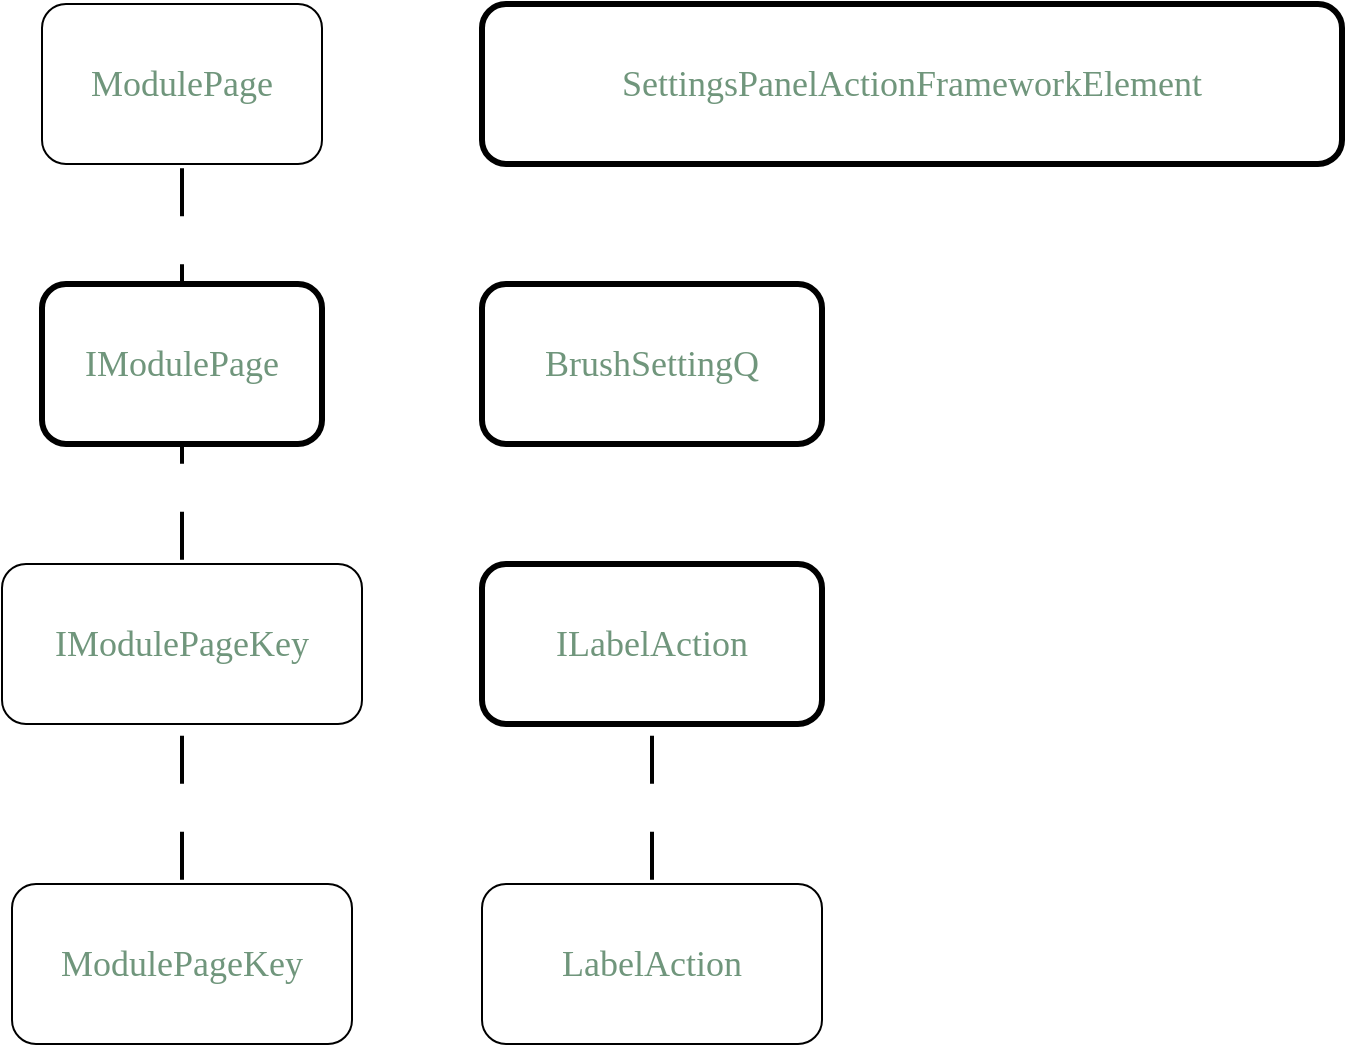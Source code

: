 <mxfile version="24.7.17" pages="2">
  <diagram name="CORE Диаграмма" id="ia_T1l1x6hs6FPcz-3SK">
    <mxGraphModel dx="2745" dy="1580" grid="0" gridSize="10" guides="1" tooltips="1" connect="1" arrows="1" fold="1" page="0" pageScale="1" pageWidth="827" pageHeight="1169" math="0" shadow="0">
      <root>
        <mxCell id="0" />
        <mxCell id="1" parent="0" />
        <mxCell id="MWzFeV6izfAVd_EmdzCG-1" style="rounded=0;orthogonalLoop=1;jettySize=auto;html=1;flowAnimation=1;dashed=1;dashPattern=12 12;endArrow=none;endFill=0;shadow=0;strokeWidth=2;fontColor=#70967C;" edge="1" parent="1" source="MWzFeV6izfAVd_EmdzCG-7" target="MWzFeV6izfAVd_EmdzCG-2">
          <mxGeometry relative="1" as="geometry">
            <mxPoint x="370" y="240" as="sourcePoint" />
          </mxGeometry>
        </mxCell>
        <mxCell id="MWzFeV6izfAVd_EmdzCG-2" value="IModulePage" style="rounded=1;whiteSpace=wrap;fontSize=18;fontColor=#70967C;fontFamily=Lucida Console;strokeWidth=3;" vertex="1" parent="1">
          <mxGeometry x="70" y="190" width="140" height="80" as="geometry" />
        </mxCell>
        <mxCell id="MWzFeV6izfAVd_EmdzCG-3" value="ModulePage" style="rounded=1;whiteSpace=wrap;fontSize=18;fontColor=#70967C;fontFamily=Lucida Console;" vertex="1" parent="1">
          <mxGeometry x="70" y="50" width="140" height="80" as="geometry" />
        </mxCell>
        <mxCell id="MWzFeV6izfAVd_EmdzCG-4" style="rounded=0;orthogonalLoop=1;jettySize=auto;html=1;flowAnimation=1;strokeWidth=2;endArrow=none;endFill=0;dashed=1;dashPattern=12 12;" edge="1" parent="1" source="MWzFeV6izfAVd_EmdzCG-5" target="MWzFeV6izfAVd_EmdzCG-7">
          <mxGeometry relative="1" as="geometry" />
        </mxCell>
        <mxCell id="MWzFeV6izfAVd_EmdzCG-5" value="ModulePageKey" style="rounded=1;whiteSpace=wrap;fontSize=18;fontColor=#70967C;fontFamily=Lucida Console;" vertex="1" parent="1">
          <mxGeometry x="55" y="490" width="170" height="80" as="geometry" />
        </mxCell>
        <mxCell id="MWzFeV6izfAVd_EmdzCG-6" value="" style="rounded=0;orthogonalLoop=1;jettySize=auto;html=1;endArrow=none;endFill=0;flowAnimation=1;dashed=1;dashPattern=12 12;jumpSize=6;jumpStyle=none;strokeWidth=2;" edge="1" parent="1" source="MWzFeV6izfAVd_EmdzCG-3" target="MWzFeV6izfAVd_EmdzCG-2">
          <mxGeometry relative="1" as="geometry">
            <mxPoint x="-50" y="480" as="sourcePoint" />
            <mxPoint x="140" y="270" as="targetPoint" />
          </mxGeometry>
        </mxCell>
        <mxCell id="MWzFeV6izfAVd_EmdzCG-7" value="IModulePageKey" style="rounded=1;whiteSpace=wrap;fontSize=18;fontColor=#70967C;fontFamily=Lucida Console;" vertex="1" parent="1">
          <mxGeometry x="50" y="330" width="180" height="80" as="geometry" />
        </mxCell>
        <mxCell id="MWzFeV6izfAVd_EmdzCG-8" value="BrushSettingQ" style="rounded=1;whiteSpace=wrap;fontSize=18;fontColor=#70967C;fontFamily=Lucida Console;strokeWidth=3;" vertex="1" parent="1">
          <mxGeometry x="290" y="190" width="170" height="80" as="geometry" />
        </mxCell>
        <mxCell id="MWzFeV6izfAVd_EmdzCG-9" value="ILabelAction" style="rounded=1;whiteSpace=wrap;fontSize=18;fontColor=#70967C;fontFamily=Lucida Console;strokeWidth=3;" vertex="1" parent="1">
          <mxGeometry x="290" y="330" width="170" height="80" as="geometry" />
        </mxCell>
        <mxCell id="MWzFeV6izfAVd_EmdzCG-10" style="edgeStyle=orthogonalEdgeStyle;rounded=0;orthogonalLoop=1;jettySize=auto;html=1;strokeWidth=2;endArrow=none;endFill=0;dashed=1;dashPattern=12 12;flowAnimation=1;" edge="1" parent="1" source="MWzFeV6izfAVd_EmdzCG-11" target="MWzFeV6izfAVd_EmdzCG-9">
          <mxGeometry relative="1" as="geometry" />
        </mxCell>
        <mxCell id="MWzFeV6izfAVd_EmdzCG-11" value="LabelAction" style="rounded=1;whiteSpace=wrap;fontSize=18;fontColor=#70967C;fontFamily=Lucida Console;strokeWidth=1;" vertex="1" parent="1">
          <mxGeometry x="290" y="490" width="170" height="80" as="geometry" />
        </mxCell>
        <mxCell id="MWzFeV6izfAVd_EmdzCG-12" value="SettingsPanelActionFrameworkElement" style="rounded=1;whiteSpace=wrap;fontSize=18;fontColor=#70967C;fontFamily=Lucida Console;strokeWidth=3;" vertex="1" parent="1">
          <mxGeometry x="290" y="50" width="430" height="80" as="geometry" />
        </mxCell>
      </root>
    </mxGraphModel>
  </diagram>
  <diagram id="-gB4cSZo6_3nMkcXz_vv" name="FRONT Диаграмма">
    <mxGraphModel dx="5294" dy="2296" grid="0" gridSize="10" guides="1" tooltips="1" connect="1" arrows="1" fold="1" page="0" pageScale="1" pageWidth="827" pageHeight="1169" math="0" shadow="0">
      <root>
        <mxCell id="0" />
        <mxCell id="1" parent="0" />
        <mxCell id="M7uNiLFjUKpO2VLpQJOE-1" value="IIELObject" style="rounded=1;whiteSpace=wrap;fontSize=18;fontColor=#70967C;fontFamily=Lucida Console;strokeWidth=3;" vertex="1" parent="1">
          <mxGeometry x="-1397" y="270" width="180" height="80" as="geometry" />
        </mxCell>
        <mxCell id="M7uNiLFjUKpO2VLpQJOE-2" style="rounded=1;orthogonalLoop=1;jettySize=auto;html=1;strokeWidth=2;dashed=1;dashPattern=12 12;endArrow=none;endFill=0;flowAnimation=1;" edge="1" parent="1" source="M7uNiLFjUKpO2VLpQJOE-4" target="M7uNiLFjUKpO2VLpQJOE-1">
          <mxGeometry relative="1" as="geometry" />
        </mxCell>
        <mxCell id="M7uNiLFjUKpO2VLpQJOE-3" style="rounded=1;orthogonalLoop=1;jettySize=auto;html=1;endArrow=none;endFill=0;dashed=1;dashPattern=12 12;strokeWidth=2;flowAnimation=1;" edge="1" parent="1" source="M7uNiLFjUKpO2VLpQJOE-4" target="M7uNiLFjUKpO2VLpQJOE-24">
          <mxGeometry relative="1" as="geometry" />
        </mxCell>
        <mxCell id="M7uNiLFjUKpO2VLpQJOE-4" value="IIELButton" style="rounded=1;whiteSpace=wrap;fontSize=18;fontColor=#70967C;fontFamily=Lucida Console;" vertex="1" parent="1">
          <mxGeometry x="-1060" y="500" width="180" height="80" as="geometry" />
        </mxCell>
        <mxCell id="M7uNiLFjUKpO2VLpQJOE-5" style="rounded=1;orthogonalLoop=1;jettySize=auto;html=1;endArrow=none;endFill=0;strokeWidth=2;dashed=1;dashPattern=12 12;flowAnimation=1;" edge="1" parent="1" source="M7uNiLFjUKpO2VLpQJOE-6" target="M7uNiLFjUKpO2VLpQJOE-4">
          <mxGeometry relative="1" as="geometry" />
        </mxCell>
        <mxCell id="M7uNiLFjUKpO2VLpQJOE-6" value="IIELButtonDefault" style="rounded=1;whiteSpace=wrap;fontSize=18;fontColor=#70967C;fontFamily=Lucida Console;" vertex="1" parent="1">
          <mxGeometry x="-1180" y="626" width="210" height="80" as="geometry" />
        </mxCell>
        <mxCell id="M7uNiLFjUKpO2VLpQJOE-7" style="rounded=1;orthogonalLoop=1;jettySize=auto;html=1;endArrow=none;endFill=0;startArrow=none;startFill=0;dashed=1;dashPattern=12 12;flowAnimation=1;strokeWidth=2;" edge="1" parent="1" source="M7uNiLFjUKpO2VLpQJOE-9" target="M7uNiLFjUKpO2VLpQJOE-4">
          <mxGeometry relative="1" as="geometry" />
        </mxCell>
        <mxCell id="M7uNiLFjUKpO2VLpQJOE-8" style="rounded=1;orthogonalLoop=1;jettySize=auto;html=1;endArrow=none;endFill=0;dashed=1;dashPattern=12 12;flowAnimation=1;strokeWidth=2;" edge="1" parent="1" source="M7uNiLFjUKpO2VLpQJOE-9" target="M7uNiLFjUKpO2VLpQJOE-18">
          <mxGeometry relative="1" as="geometry" />
        </mxCell>
        <mxCell id="M7uNiLFjUKpO2VLpQJOE-9" value="IIELButtonKey" style="rounded=1;whiteSpace=wrap;fontSize=18;fontColor=#70967C;fontFamily=Lucida Console;" vertex="1" parent="1">
          <mxGeometry x="-938" y="368" width="180" height="80" as="geometry" />
        </mxCell>
        <mxCell id="M7uNiLFjUKpO2VLpQJOE-10" value="IPageKey" style="rounded=1;whiteSpace=wrap;fontSize=18;fontColor=#70967C;fontFamily=Lucida Console;" vertex="1" parent="1">
          <mxGeometry x="-570" y="160" width="180" height="80" as="geometry" />
        </mxCell>
        <mxCell id="M7uNiLFjUKpO2VLpQJOE-11" style="rounded=1;orthogonalLoop=1;jettySize=auto;html=1;dashed=1;dashPattern=12 12;strokeWidth=2;endArrow=none;endFill=0;flowAnimation=1;" edge="1" parent="1" source="M7uNiLFjUKpO2VLpQJOE-10" target="M7uNiLFjUKpO2VLpQJOE-14">
          <mxGeometry relative="1" as="geometry">
            <mxPoint x="-940" y="470" as="sourcePoint" />
            <mxPoint x="-670" y="540" as="targetPoint" />
          </mxGeometry>
        </mxCell>
        <mxCell id="M7uNiLFjUKpO2VLpQJOE-12" style="rounded=1;orthogonalLoop=1;jettySize=auto;html=1;strokeWidth=2;endArrow=none;endFill=0;dashed=1;dashPattern=12 12;flowAnimation=1;" edge="1" parent="1" source="M7uNiLFjUKpO2VLpQJOE-13" target="M7uNiLFjUKpO2VLpQJOE-14">
          <mxGeometry relative="1" as="geometry" />
        </mxCell>
        <mxCell id="M7uNiLFjUKpO2VLpQJOE-13" value="IPageDefault" style="rounded=1;whiteSpace=wrap;fontSize=18;fontColor=#70967C;fontFamily=Lucida Console;" vertex="1" parent="1">
          <mxGeometry x="-570" y="460" width="180" height="80" as="geometry" />
        </mxCell>
        <mxCell id="M7uNiLFjUKpO2VLpQJOE-14" value="IPage" style="rounded=1;whiteSpace=wrap;fontSize=18;fontColor=#70967C;fontFamily=Lucida Console;strokeWidth=3;" vertex="1" parent="1">
          <mxGeometry x="-570" y="310" width="180" height="80" as="geometry" />
        </mxCell>
        <mxCell id="M7uNiLFjUKpO2VLpQJOE-15" style="rounded=1;orthogonalLoop=1;jettySize=auto;html=1;endArrow=none;endFill=0;startArrow=none;startFill=0;dashed=1;dashPattern=12 12;flowAnimation=1;strokeWidth=2;" edge="1" parent="1" source="M7uNiLFjUKpO2VLpQJOE-16" target="M7uNiLFjUKpO2VLpQJOE-1">
          <mxGeometry relative="1" as="geometry" />
        </mxCell>
        <mxCell id="M7uNiLFjUKpO2VLpQJOE-16" value="IIELFrame" style="rounded=1;whiteSpace=wrap;fontSize=18;fontColor=#70967C;fontFamily=Lucida Console;" vertex="1" parent="1">
          <mxGeometry x="-1369" y="-11" width="180" height="80" as="geometry" />
        </mxCell>
        <mxCell id="M7uNiLFjUKpO2VLpQJOE-17" style="rounded=1;orthogonalLoop=1;jettySize=auto;html=1;strokeWidth=2;endArrow=none;endFill=0;dashed=1;dashPattern=12 12;flowAnimation=1;" edge="1" parent="1" source="M7uNiLFjUKpO2VLpQJOE-18" target="M7uNiLFjUKpO2VLpQJOE-1">
          <mxGeometry relative="1" as="geometry" />
        </mxCell>
        <mxCell id="M7uNiLFjUKpO2VLpQJOE-18" value="IIELObjectKey" style="rounded=1;whiteSpace=wrap;fontSize=18;fontColor=#70967C;fontFamily=Lucida Console;" vertex="1" parent="1">
          <mxGeometry x="-1150" y="270" width="180" height="80" as="geometry" />
        </mxCell>
        <mxCell id="M7uNiLFjUKpO2VLpQJOE-19" style="rounded=1;orthogonalLoop=1;jettySize=auto;html=1;endArrow=none;endFill=0;dashed=1;dashPattern=12 12;strokeWidth=2;flowAnimation=1;" edge="1" parent="1" source="M7uNiLFjUKpO2VLpQJOE-20" target="M7uNiLFjUKpO2VLpQJOE-16">
          <mxGeometry relative="1" as="geometry" />
        </mxCell>
        <mxCell id="M7uNiLFjUKpO2VLpQJOE-20" value="IIELFrameDefault" style="rounded=1;whiteSpace=wrap;fontSize=18;fontColor=#70967C;fontFamily=Lucida Console;" vertex="1" parent="1">
          <mxGeometry x="-1580" y="-130" width="200" height="80" as="geometry" />
        </mxCell>
        <mxCell id="M7uNiLFjUKpO2VLpQJOE-21" value="IIELFrameKey" style="rounded=1;whiteSpace=wrap;fontSize=18;fontColor=#70967C;fontFamily=Lucida Console;" vertex="1" parent="1">
          <mxGeometry x="-1165" y="111" width="180" height="80" as="geometry" />
        </mxCell>
        <mxCell id="M7uNiLFjUKpO2VLpQJOE-22" style="rounded=1;orthogonalLoop=1;jettySize=auto;html=1;endArrow=none;endFill=0;dashed=1;dashPattern=12 12;strokeWidth=2;flowAnimation=1;" edge="1" parent="1" source="M7uNiLFjUKpO2VLpQJOE-21" target="M7uNiLFjUKpO2VLpQJOE-16">
          <mxGeometry relative="1" as="geometry">
            <mxPoint x="-1079" y="40" as="sourcePoint" />
            <mxPoint x="-960" y="210" as="targetPoint" />
          </mxGeometry>
        </mxCell>
        <mxCell id="M7uNiLFjUKpO2VLpQJOE-23" style="rounded=1;orthogonalLoop=1;jettySize=auto;html=1;endArrow=none;endFill=0;dashed=1;dashPattern=12 12;strokeWidth=2;flowAnimation=1;" edge="1" parent="1" source="M7uNiLFjUKpO2VLpQJOE-21" target="M7uNiLFjUKpO2VLpQJOE-18">
          <mxGeometry relative="1" as="geometry">
            <mxPoint x="-1094" y="40" as="sourcePoint" />
            <mxPoint x="-1056" y="140" as="targetPoint" />
          </mxGeometry>
        </mxCell>
        <mxCell id="M7uNiLFjUKpO2VLpQJOE-24" value="IIELControl" style="rounded=1;whiteSpace=wrap;fontSize=18;fontColor=#70967C;fontFamily=Lucida Console;strokeWidth=3;" vertex="1" parent="1">
          <mxGeometry x="-1510" y="500" width="180" height="80" as="geometry" />
        </mxCell>
        <mxCell id="M7uNiLFjUKpO2VLpQJOE-25" style="rounded=1;orthogonalLoop=1;jettySize=auto;html=1;strokeWidth=2;dashed=1;dashPattern=12 12;flowAnimation=1;endArrow=none;endFill=0;" edge="1" parent="1" source="M7uNiLFjUKpO2VLpQJOE-27" target="M7uNiLFjUKpO2VLpQJOE-1">
          <mxGeometry relative="1" as="geometry" />
        </mxCell>
        <mxCell id="M7uNiLFjUKpO2VLpQJOE-26" style="rounded=1;orthogonalLoop=1;jettySize=auto;html=1;strokeWidth=2;endArrow=none;endFill=0;dashed=1;dashPattern=12 12;flowAnimation=1;" edge="1" parent="1" source="M7uNiLFjUKpO2VLpQJOE-27" target="M7uNiLFjUKpO2VLpQJOE-24">
          <mxGeometry relative="1" as="geometry" />
        </mxCell>
        <mxCell id="M7uNiLFjUKpO2VLpQJOE-27" value="IIELTextBox" style="rounded=1;whiteSpace=wrap;fontSize=18;fontColor=#70967C;fontFamily=Lucida Console;" vertex="1" parent="1">
          <mxGeometry x="-1710" y="350" width="180" height="80" as="geometry" />
        </mxCell>
        <mxCell id="M7uNiLFjUKpO2VLpQJOE-28" value="IIELCollectionFrameDefault" style="rounded=1;whiteSpace=wrap;fontSize=18;fontColor=#70967C;fontFamily=Lucida Console;" vertex="1" parent="1">
          <mxGeometry x="-1310" y="-190" width="318" height="80" as="geometry" />
        </mxCell>
        <mxCell id="M7uNiLFjUKpO2VLpQJOE-29" style="edgeStyle=none;shape=connector;rounded=1;orthogonalLoop=1;jettySize=auto;html=1;dashed=1;dashPattern=12 12;strokeColor=default;strokeWidth=2;align=center;verticalAlign=middle;fontFamily=Helvetica;fontSize=11;fontColor=default;labelBackgroundColor=default;endArrow=none;endFill=0;flowAnimation=1;" edge="1" parent="1" source="M7uNiLFjUKpO2VLpQJOE-28" target="M7uNiLFjUKpO2VLpQJOE-16">
          <mxGeometry relative="1" as="geometry" />
        </mxCell>
      </root>
    </mxGraphModel>
  </diagram>
</mxfile>
